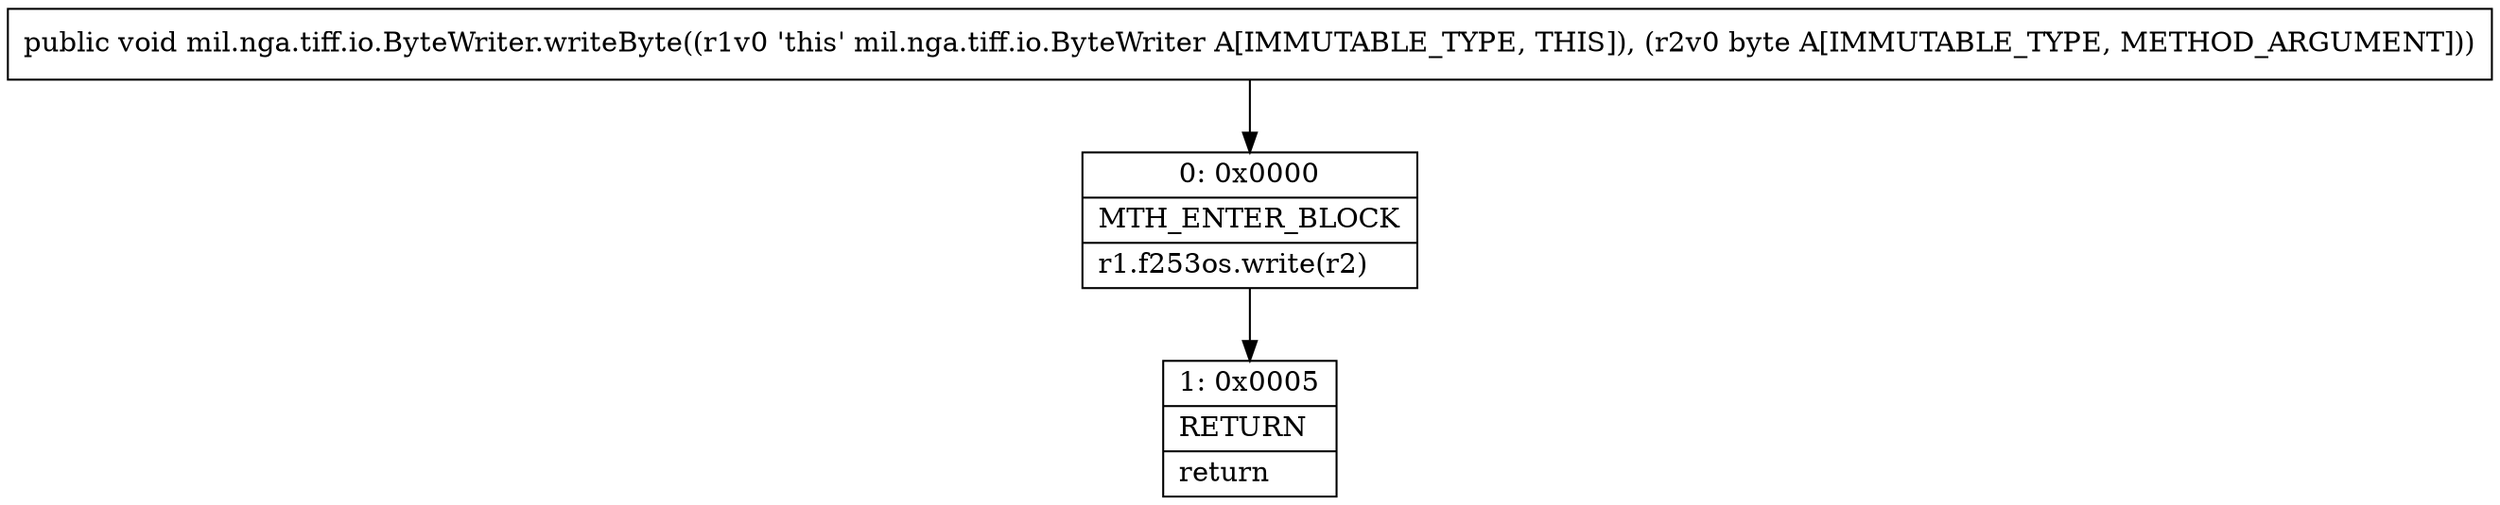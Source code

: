 digraph "CFG formil.nga.tiff.io.ByteWriter.writeByte(B)V" {
Node_0 [shape=record,label="{0\:\ 0x0000|MTH_ENTER_BLOCK\l|r1.f253os.write(r2)\l}"];
Node_1 [shape=record,label="{1\:\ 0x0005|RETURN\l|return\l}"];
MethodNode[shape=record,label="{public void mil.nga.tiff.io.ByteWriter.writeByte((r1v0 'this' mil.nga.tiff.io.ByteWriter A[IMMUTABLE_TYPE, THIS]), (r2v0 byte A[IMMUTABLE_TYPE, METHOD_ARGUMENT])) }"];
MethodNode -> Node_0;
Node_0 -> Node_1;
}

